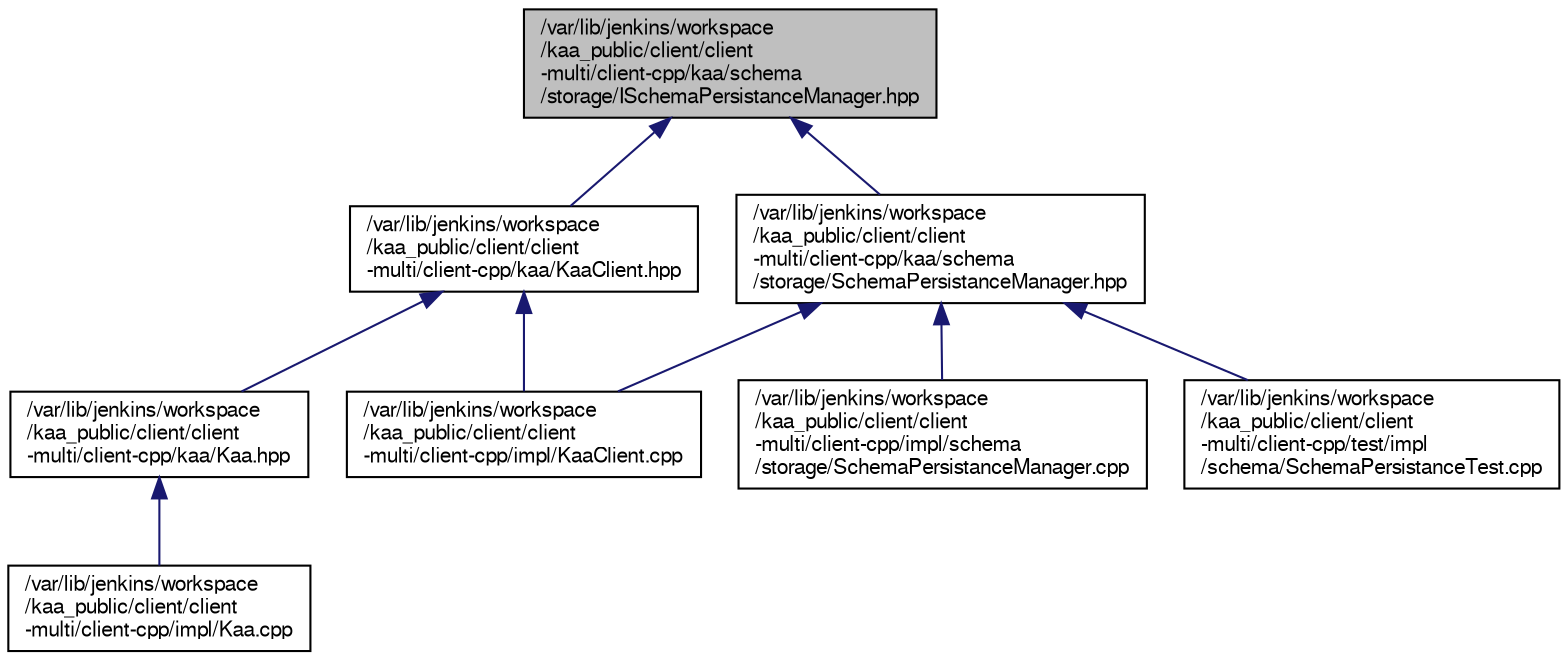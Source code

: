 digraph "/var/lib/jenkins/workspace/kaa_public/client/client-multi/client-cpp/kaa/schema/storage/ISchemaPersistanceManager.hpp"
{
  bgcolor="transparent";
  edge [fontname="FreeSans",fontsize="10",labelfontname="FreeSans",labelfontsize="10"];
  node [fontname="FreeSans",fontsize="10",shape=record];
  Node1 [label="/var/lib/jenkins/workspace\l/kaa_public/client/client\l-multi/client-cpp/kaa/schema\l/storage/ISchemaPersistanceManager.hpp",height=0.2,width=0.4,color="black", fillcolor="grey75", style="filled" fontcolor="black"];
  Node1 -> Node2 [dir="back",color="midnightblue",fontsize="10",style="solid",fontname="FreeSans"];
  Node2 [label="/var/lib/jenkins/workspace\l/kaa_public/client/client\l-multi/client-cpp/kaa/KaaClient.hpp",height=0.2,width=0.4,color="black",URL="$KaaClient_8hpp.html"];
  Node2 -> Node3 [dir="back",color="midnightblue",fontsize="10",style="solid",fontname="FreeSans"];
  Node3 [label="/var/lib/jenkins/workspace\l/kaa_public/client/client\l-multi/client-cpp/kaa/Kaa.hpp",height=0.2,width=0.4,color="black",URL="$Kaa_8hpp.html"];
  Node3 -> Node4 [dir="back",color="midnightblue",fontsize="10",style="solid",fontname="FreeSans"];
  Node4 [label="/var/lib/jenkins/workspace\l/kaa_public/client/client\l-multi/client-cpp/impl/Kaa.cpp",height=0.2,width=0.4,color="black",URL="$Kaa_8cpp.html"];
  Node2 -> Node5 [dir="back",color="midnightblue",fontsize="10",style="solid",fontname="FreeSans"];
  Node5 [label="/var/lib/jenkins/workspace\l/kaa_public/client/client\l-multi/client-cpp/impl/KaaClient.cpp",height=0.2,width=0.4,color="black",URL="$KaaClient_8cpp.html"];
  Node1 -> Node6 [dir="back",color="midnightblue",fontsize="10",style="solid",fontname="FreeSans"];
  Node6 [label="/var/lib/jenkins/workspace\l/kaa_public/client/client\l-multi/client-cpp/kaa/schema\l/storage/SchemaPersistanceManager.hpp",height=0.2,width=0.4,color="black",URL="$SchemaPersistanceManager_8hpp.html"];
  Node6 -> Node5 [dir="back",color="midnightblue",fontsize="10",style="solid",fontname="FreeSans"];
  Node6 -> Node7 [dir="back",color="midnightblue",fontsize="10",style="solid",fontname="FreeSans"];
  Node7 [label="/var/lib/jenkins/workspace\l/kaa_public/client/client\l-multi/client-cpp/impl/schema\l/storage/SchemaPersistanceManager.cpp",height=0.2,width=0.4,color="black",URL="$SchemaPersistanceManager_8cpp.html"];
  Node6 -> Node8 [dir="back",color="midnightblue",fontsize="10",style="solid",fontname="FreeSans"];
  Node8 [label="/var/lib/jenkins/workspace\l/kaa_public/client/client\l-multi/client-cpp/test/impl\l/schema/SchemaPersistanceTest.cpp",height=0.2,width=0.4,color="black",URL="$SchemaPersistanceTest_8cpp.html"];
}
